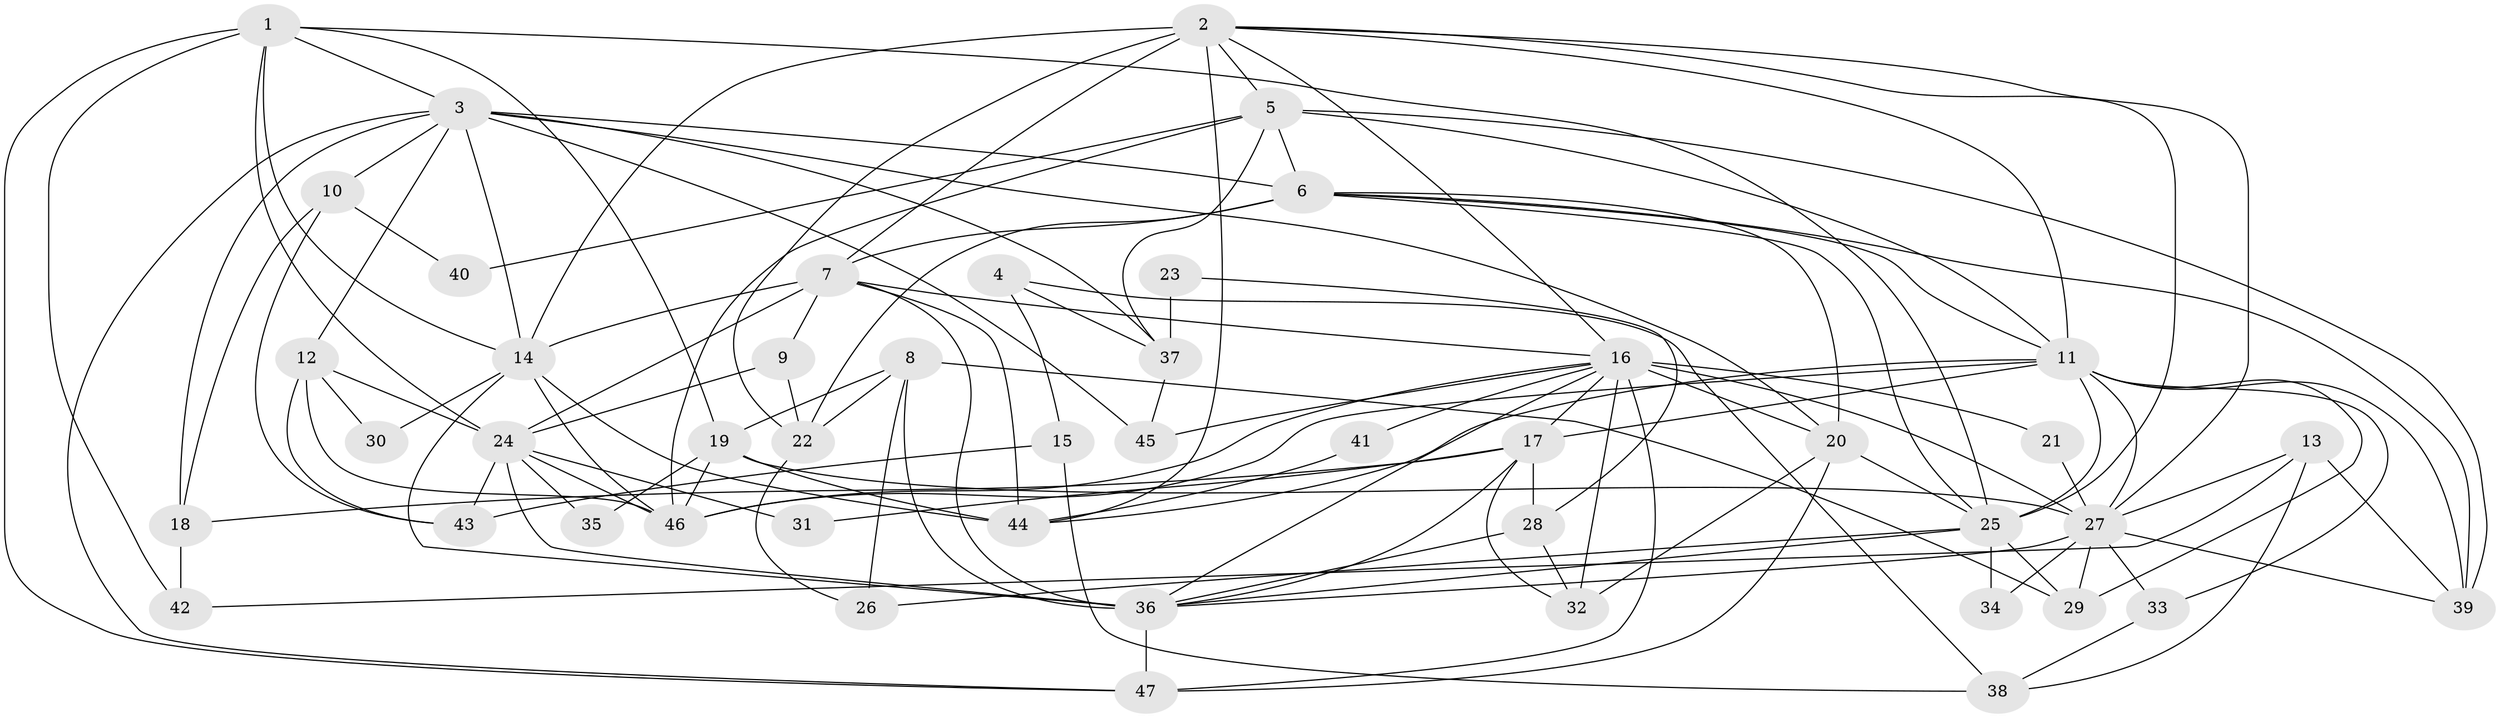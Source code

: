 // original degree distribution, {7: 0.07526881720430108, 4: 0.2903225806451613, 3: 0.25806451612903225, 5: 0.16129032258064516, 6: 0.043010752688172046, 8: 0.021505376344086023, 2: 0.15053763440860216}
// Generated by graph-tools (version 1.1) at 2025/36/03/09/25 02:36:23]
// undirected, 47 vertices, 125 edges
graph export_dot {
graph [start="1"]
  node [color=gray90,style=filled];
  1;
  2;
  3;
  4;
  5;
  6;
  7;
  8;
  9;
  10;
  11;
  12;
  13;
  14;
  15;
  16;
  17;
  18;
  19;
  20;
  21;
  22;
  23;
  24;
  25;
  26;
  27;
  28;
  29;
  30;
  31;
  32;
  33;
  34;
  35;
  36;
  37;
  38;
  39;
  40;
  41;
  42;
  43;
  44;
  45;
  46;
  47;
  1 -- 3 [weight=1.0];
  1 -- 14 [weight=1.0];
  1 -- 19 [weight=1.0];
  1 -- 24 [weight=1.0];
  1 -- 25 [weight=1.0];
  1 -- 42 [weight=1.0];
  1 -- 47 [weight=1.0];
  2 -- 5 [weight=1.0];
  2 -- 7 [weight=1.0];
  2 -- 11 [weight=1.0];
  2 -- 14 [weight=2.0];
  2 -- 16 [weight=1.0];
  2 -- 22 [weight=1.0];
  2 -- 25 [weight=1.0];
  2 -- 27 [weight=1.0];
  2 -- 44 [weight=1.0];
  3 -- 6 [weight=1.0];
  3 -- 10 [weight=1.0];
  3 -- 12 [weight=1.0];
  3 -- 14 [weight=1.0];
  3 -- 18 [weight=1.0];
  3 -- 20 [weight=1.0];
  3 -- 37 [weight=1.0];
  3 -- 45 [weight=1.0];
  3 -- 47 [weight=1.0];
  4 -- 15 [weight=1.0];
  4 -- 37 [weight=1.0];
  4 -- 38 [weight=1.0];
  5 -- 6 [weight=2.0];
  5 -- 11 [weight=1.0];
  5 -- 37 [weight=1.0];
  5 -- 39 [weight=1.0];
  5 -- 40 [weight=1.0];
  5 -- 46 [weight=1.0];
  6 -- 7 [weight=1.0];
  6 -- 11 [weight=1.0];
  6 -- 20 [weight=1.0];
  6 -- 22 [weight=3.0];
  6 -- 25 [weight=1.0];
  6 -- 39 [weight=1.0];
  7 -- 9 [weight=1.0];
  7 -- 14 [weight=1.0];
  7 -- 16 [weight=1.0];
  7 -- 24 [weight=1.0];
  7 -- 36 [weight=1.0];
  7 -- 44 [weight=1.0];
  8 -- 19 [weight=1.0];
  8 -- 22 [weight=2.0];
  8 -- 26 [weight=1.0];
  8 -- 29 [weight=1.0];
  8 -- 36 [weight=3.0];
  9 -- 22 [weight=1.0];
  9 -- 24 [weight=1.0];
  10 -- 18 [weight=1.0];
  10 -- 40 [weight=1.0];
  10 -- 43 [weight=1.0];
  11 -- 17 [weight=1.0];
  11 -- 25 [weight=3.0];
  11 -- 27 [weight=2.0];
  11 -- 29 [weight=1.0];
  11 -- 33 [weight=1.0];
  11 -- 39 [weight=2.0];
  11 -- 44 [weight=1.0];
  11 -- 46 [weight=1.0];
  12 -- 24 [weight=1.0];
  12 -- 30 [weight=1.0];
  12 -- 43 [weight=1.0];
  12 -- 46 [weight=1.0];
  13 -- 27 [weight=1.0];
  13 -- 38 [weight=1.0];
  13 -- 39 [weight=1.0];
  13 -- 42 [weight=1.0];
  14 -- 30 [weight=1.0];
  14 -- 36 [weight=1.0];
  14 -- 44 [weight=1.0];
  14 -- 46 [weight=1.0];
  15 -- 38 [weight=1.0];
  15 -- 43 [weight=1.0];
  16 -- 17 [weight=1.0];
  16 -- 20 [weight=1.0];
  16 -- 21 [weight=2.0];
  16 -- 27 [weight=1.0];
  16 -- 32 [weight=1.0];
  16 -- 36 [weight=1.0];
  16 -- 41 [weight=1.0];
  16 -- 45 [weight=1.0];
  16 -- 46 [weight=1.0];
  16 -- 47 [weight=1.0];
  17 -- 18 [weight=1.0];
  17 -- 28 [weight=1.0];
  17 -- 31 [weight=1.0];
  17 -- 32 [weight=1.0];
  17 -- 36 [weight=1.0];
  18 -- 42 [weight=1.0];
  19 -- 27 [weight=1.0];
  19 -- 35 [weight=1.0];
  19 -- 44 [weight=1.0];
  19 -- 46 [weight=1.0];
  20 -- 25 [weight=1.0];
  20 -- 32 [weight=1.0];
  20 -- 47 [weight=1.0];
  21 -- 27 [weight=1.0];
  22 -- 26 [weight=1.0];
  23 -- 28 [weight=1.0];
  23 -- 37 [weight=1.0];
  24 -- 31 [weight=1.0];
  24 -- 35 [weight=1.0];
  24 -- 36 [weight=1.0];
  24 -- 43 [weight=1.0];
  24 -- 46 [weight=1.0];
  25 -- 26 [weight=1.0];
  25 -- 29 [weight=1.0];
  25 -- 34 [weight=1.0];
  25 -- 36 [weight=1.0];
  27 -- 29 [weight=1.0];
  27 -- 33 [weight=1.0];
  27 -- 34 [weight=1.0];
  27 -- 36 [weight=1.0];
  27 -- 39 [weight=1.0];
  28 -- 32 [weight=1.0];
  28 -- 36 [weight=1.0];
  33 -- 38 [weight=1.0];
  36 -- 47 [weight=1.0];
  37 -- 45 [weight=1.0];
  41 -- 44 [weight=1.0];
}
